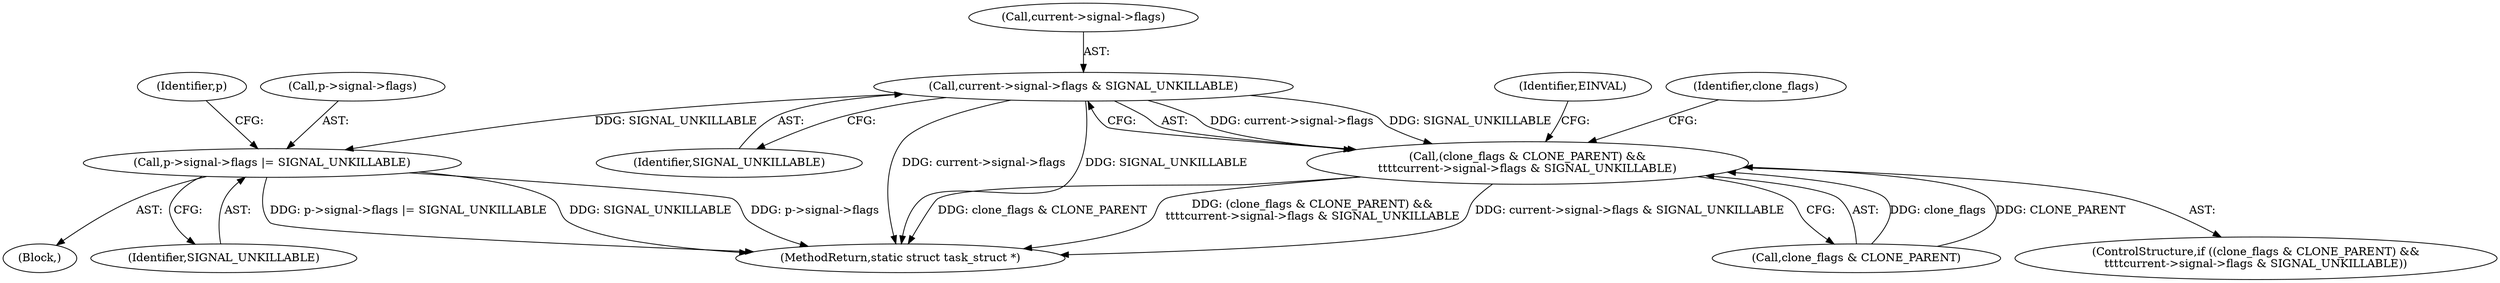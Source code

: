 digraph "0_linux_e66eded8309ebf679d3d3c1f5820d1f2ca332c71_0@API" {
"1000189" [label="(Call,current->signal->flags & SIGNAL_UNKILLABLE)"];
"1000185" [label="(Call,(clone_flags & CLONE_PARENT) &&\n\t\t\t\tcurrent->signal->flags & SIGNAL_UNKILLABLE)"];
"1001035" [label="(Call,p->signal->flags |= SIGNAL_UNKILLABLE)"];
"1001045" [label="(Identifier,p)"];
"1000195" [label="(Identifier,SIGNAL_UNKILLABLE)"];
"1000203" [label="(Identifier,clone_flags)"];
"1000190" [label="(Call,current->signal->flags)"];
"1000189" [label="(Call,current->signal->flags & SIGNAL_UNKILLABLE)"];
"1001036" [label="(Call,p->signal->flags)"];
"1001028" [label="(Block,)"];
"1001041" [label="(Identifier,SIGNAL_UNKILLABLE)"];
"1001227" [label="(MethodReturn,static struct task_struct *)"];
"1001035" [label="(Call,p->signal->flags |= SIGNAL_UNKILLABLE)"];
"1000185" [label="(Call,(clone_flags & CLONE_PARENT) &&\n\t\t\t\tcurrent->signal->flags & SIGNAL_UNKILLABLE)"];
"1000199" [label="(Identifier,EINVAL)"];
"1000186" [label="(Call,clone_flags & CLONE_PARENT)"];
"1000184" [label="(ControlStructure,if ((clone_flags & CLONE_PARENT) &&\n\t\t\t\tcurrent->signal->flags & SIGNAL_UNKILLABLE))"];
"1000189" -> "1000185"  [label="AST: "];
"1000189" -> "1000195"  [label="CFG: "];
"1000190" -> "1000189"  [label="AST: "];
"1000195" -> "1000189"  [label="AST: "];
"1000185" -> "1000189"  [label="CFG: "];
"1000189" -> "1001227"  [label="DDG: current->signal->flags"];
"1000189" -> "1001227"  [label="DDG: SIGNAL_UNKILLABLE"];
"1000189" -> "1000185"  [label="DDG: current->signal->flags"];
"1000189" -> "1000185"  [label="DDG: SIGNAL_UNKILLABLE"];
"1000189" -> "1001035"  [label="DDG: SIGNAL_UNKILLABLE"];
"1000185" -> "1000184"  [label="AST: "];
"1000185" -> "1000186"  [label="CFG: "];
"1000186" -> "1000185"  [label="AST: "];
"1000199" -> "1000185"  [label="CFG: "];
"1000203" -> "1000185"  [label="CFG: "];
"1000185" -> "1001227"  [label="DDG: clone_flags & CLONE_PARENT"];
"1000185" -> "1001227"  [label="DDG: (clone_flags & CLONE_PARENT) &&\n\t\t\t\tcurrent->signal->flags & SIGNAL_UNKILLABLE"];
"1000185" -> "1001227"  [label="DDG: current->signal->flags & SIGNAL_UNKILLABLE"];
"1000186" -> "1000185"  [label="DDG: clone_flags"];
"1000186" -> "1000185"  [label="DDG: CLONE_PARENT"];
"1001035" -> "1001028"  [label="AST: "];
"1001035" -> "1001041"  [label="CFG: "];
"1001036" -> "1001035"  [label="AST: "];
"1001041" -> "1001035"  [label="AST: "];
"1001045" -> "1001035"  [label="CFG: "];
"1001035" -> "1001227"  [label="DDG: SIGNAL_UNKILLABLE"];
"1001035" -> "1001227"  [label="DDG: p->signal->flags"];
"1001035" -> "1001227"  [label="DDG: p->signal->flags |= SIGNAL_UNKILLABLE"];
}
